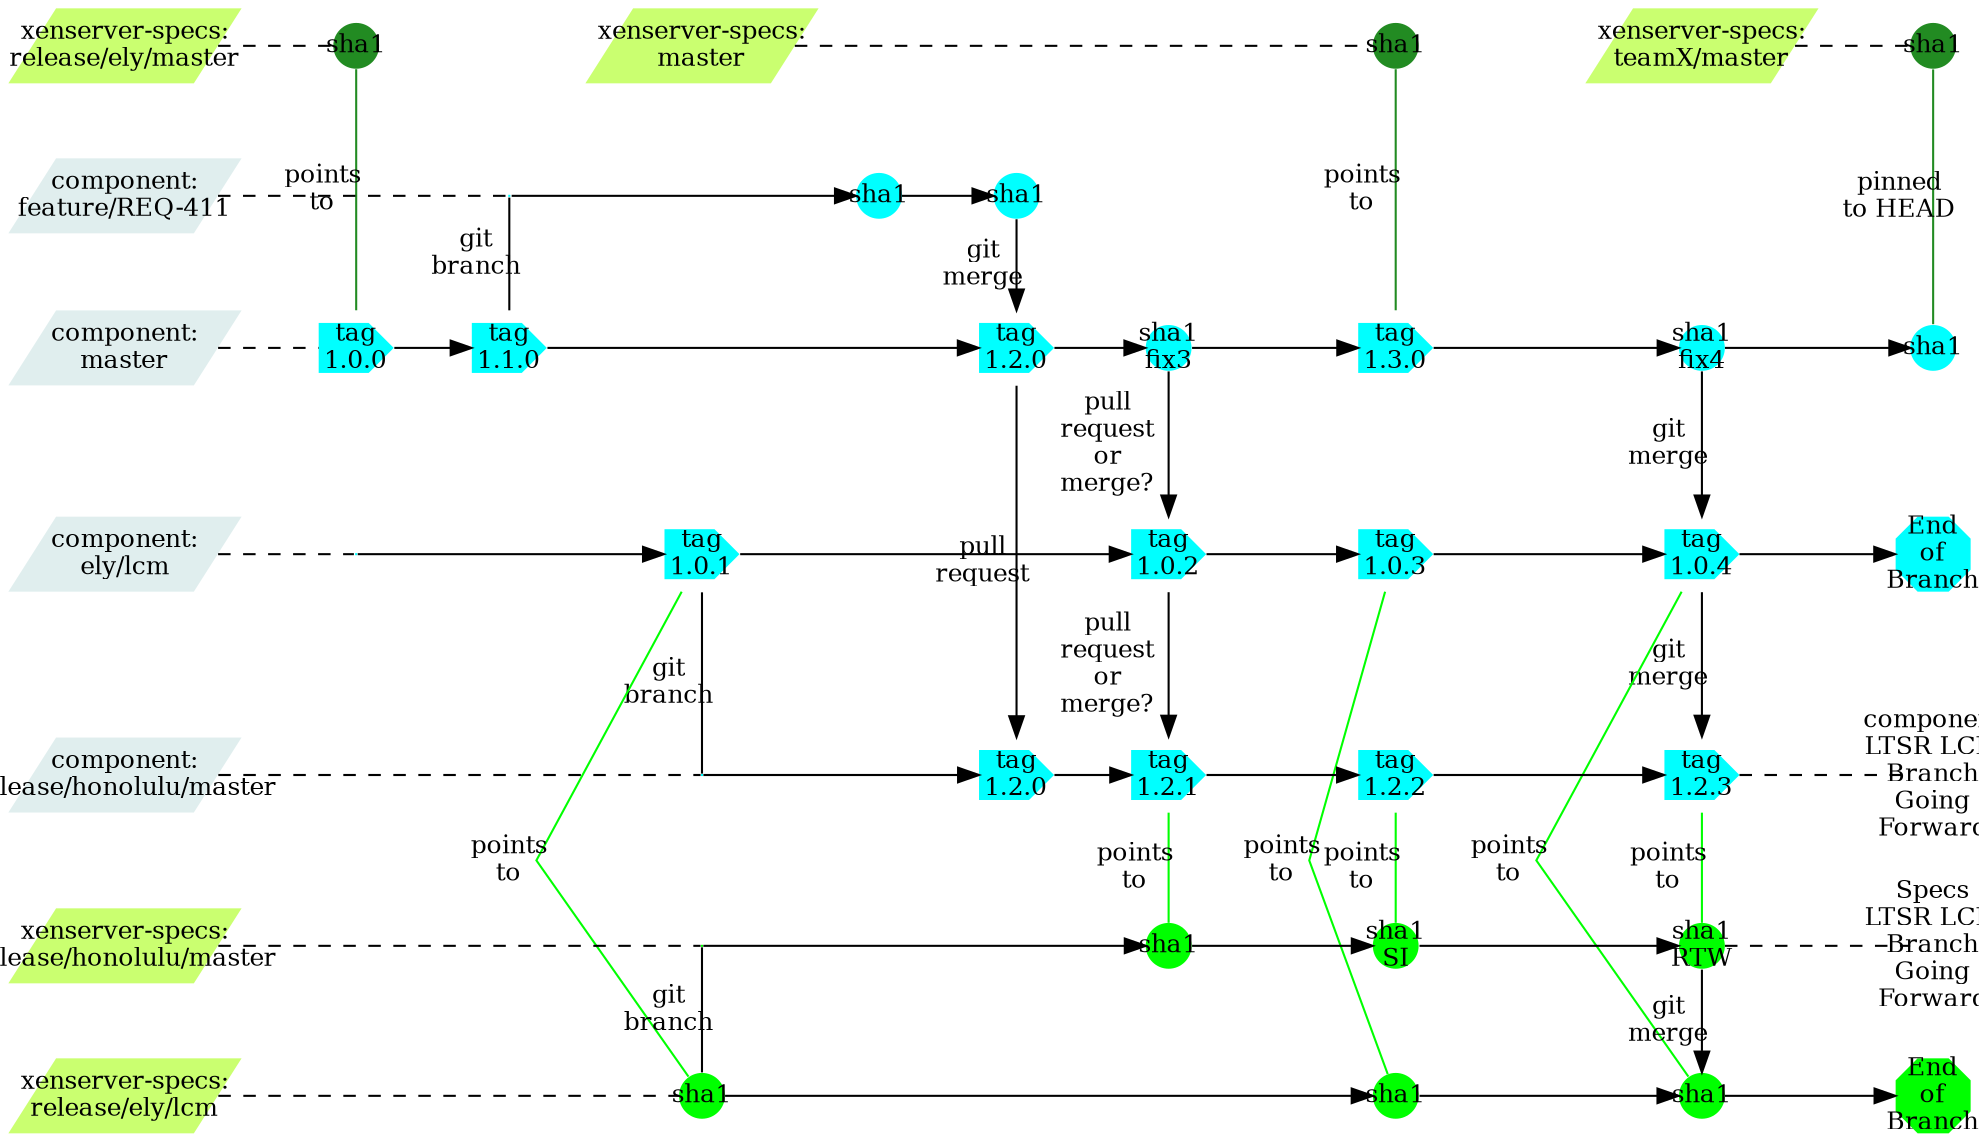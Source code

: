 strict digraph g{
rankdir="LR";
//nodesep=0.5;
//ranksep=0.25;
splines=line;
forcelabels=false;

// general
node [style=filled, color="black", fontcolor="black", font="Consolas", fontsize="12pt",fixedsize=false,penwidth=0];
edge [style=filled, color="black", fontcolor="black", font="Consolas", fontsize="12pt"];

// tags
//node [shape=circle,width=0, height=0, margin="0.05"];
node [width=0.3, height=0.3, fixedsize=true, shape=circle,penwidth=0]
node [fillcolor=forestgreen];
xsm1 [label="sha1"];
xstx [label="sha1"];
xsre [label="sha1"];
node [fillcolor="cyan"];
cma1 [shape=cds,width=0.5, height=0.5,label="tag\n1.0.0"];
//node [width=0.3, height=0.3, fixedsize=true, shape=circle,penwidth=0]
//cma2 [label="sha1\nfix1"];
//cma3 [label="sha1\nfix2"];
cma4 [shape=cds,width=0.5, height=0.5,label="tag\n1.1.0"];
cma5 [shape=cds,width=0.5, height=0.5,label="tag\n1.2.0"];
cma6 [label="sha1\nfix3"];
cma7 [shape=cds,width=0.5, height=0.5,label="tag\n1.3.0"];
cma8 [label="sha1\nfix4"];
cma9 [label="sha1"];
clcm1 [width=0, height=0,shape=none,label=""];
//clcm1a [label="sha1"];
//clcm1b [label="sha1"];
clcm2 [shape=cds,width=0.5, height=0.5,label="tag\n1.0.1"];
clcm3 [shape=cds,width=0.5, height=0.5,label="tag\n1.0.2"];
clcm4 [shape=cds,width=0.5, height=0.5,label="tag\n1.0.3"];
clcm5 [shape=cds,width=0.5, height=0.5,label="tag\n1.0.4"];
clcm6 [shape=octagon,width=0.5, height=0.5,label="End\nof\nBranch"];
cf1 [width=0, height=0,shape=none,label=""];
cf2 [label="sha1"];
cf3 [label="sha1"];
ch1 [width=0, height=0,shape=none,label=""];
ch2 [shape=cds,width=0.5, height=0.5,label="tag\n1.2.0"];
ch3 [shape=cds,width=0.5, height=0.5,label="tag\n1.2.1"];
ch4 [shape=cds,width=0.5, height=0.5,label="tag\n1.2.2"];
ch5 [shape=cds,width=0.5, height=0.5,label="tag\n1.2.3"];
ch6 [shape=plaintext,fillcolor=none,label="component\nLTSR LCM\nBranch\nGoing\nForward"];
node [fillcolor="green"];
node [shape=circle];
xsh0 [width=0, height=0,shape=none,label=""];
xsh1 [label="sha1"];
xsh2 [label="sha1\nSI"];
xsh3 [label="sha1\nRTW"];
xsh4 [shape=plaintext,fillcolor=none,label="Specs\nLTSR LCM\nBranch\nGoing\nForward"];
xlcm0 [label="sha1"];
xlcm1 [label="sha1"];
xlcm2 [label="sha1"];
xlcm3 [shape=octagon,width=0.5, height=0.5,label="End\nof\nBranch"];
// branch names
node [width=1.5, height=0.5,shape=parallelogram,penwidth=0]
//node [color="#b0b0b0", style=dashed, arrowhead=none,fixedsize=false, penwidth=0, fillcolor=none, shape=none, width=0, height=0, margin="0.05"];
XenserverSpecsTeamX[label="xenserver-specs:\nteamX/master",fillcolor="darkolivegreen1"];
XenserverSpecsRelEly[label="xenserver-specs:\nrelease/ely/master",fillcolor="darkolivegreen1"];
XenserverSpecsMaster[label="xenserver-specs:\nmaster",fillcolor="darkolivegreen1"];
ComponentFeat[label="component:\nfeature/REQ-411",fillcolor="azure2"];
ComponentMaster[label="component:\nmaster",fillcolor="azure2"];
ComponentLCM[label="component:\nely/lcm",fillcolor="azure2"];
ComponentHonolulu[label="component:\nrelease/honolulu/master",fillcolor="azure2"];
XSSpecsHonolulu[label="xenserver-specs:\nrelease/honolulu/master",fillcolor="darkolivegreen1"];
XSSpecsLCM[label="xenserver-specs:\nrelease/ely/lcm",fillcolor="darkolivegreen1"];

//graph
subgraph{
node [color="#b0b0b0", style=dashed, arrowhead=none];
edge [style="invis"];
rank=same;
XenserverSpecsRelEly -> ComponentFeat -> ComponentMaster -> ComponentLCM -> ComponentHonolulu -> XSSpecsHonolulu  -> XSSpecsLCM;
}
//edge [color="#b0b0b0", style=dashed, arrowhead=none ];
edge [style=dashed, arrowhead=none ,weight=100];
XenserverSpecsRelEly -> xsre;
xsre -> XenserverSpecsMaster [style="invis"];
XenserverSpecsMaster -> xsm1;
xsm1 -> XenserverSpecsTeamX [style="invis"];
XenserverSpecsTeamX -> xstx;
ComponentFeat -> cf1;
ComponentMaster -> cma1;
ComponentLCM -> clcm1;
XSSpecsHonolulu -> xsh0;
XSSpecsLCM -> xlcm0;
ComponentHonolulu -> ch1;
edge [style=filled, arrowhead=normal];
cf1 -> cf2 -> cf3;
cma1 -> cma4 -> cma5 -> cma6 -> cma7 -> cma8 -> cma9;
clcm1 -> clcm2 -> clcm3 -> clcm4 -> clcm5 -> clcm6;
ch1 -> ch2 -> ch3 -> ch4 -> ch5 ->ch6;
ch5 ->ch6 [style=dashed, arrowhead=none];
xsh0 -> xsh1 -> xsh2 -> xsh3;
xsh3 -> xsh4 [style=dashed, arrowhead=none];
xlcm0 -> xlcm1 -> xlcm2 ->xlcm3;
//Xenserver specs - master, release pointers
edge [style=filled, arrowhead=none , weight=1;label="points\nto",color=forestgreen];
subgraph{rank=same;xsre -> cma1;}
subgraph{rank=same;xsm1 -> cma7;}
subgraph{rank=same;xstx -> cma9 [label="pinned\nto HEAD"];}

//Pull requests
subgraph{rank=same;cf1 -> cma4 [color=black,arrowhead=none,label="git\nbranch"];}
subgraph{rank=same;cf3 -> cma5 [color=black,arrowhead=normal,label="git\nmerge"];}
edge [style=filled, arrowhead=normal,color=black];
subgraph{rank=same;
cma6 -> clcm3 [label="pull\nrequest\nor\nmerge?"];
clcm3 -> ch3 [label="pull\nrequest\nor\nmerge?"];}
subgraph{rank=same;clcm2 -> ch1 [arrowhead=none,label="git\nbranch"];}
subgraph{rank=same;xsh0 -> xlcm0  [arrowhead=none,label="git\nbranch"];}
subgraph{rank=same;ch3 -> xsh1 [arrowhead=none ,label="points\nto",color=green];}
subgraph{rank=same;ch4 -> xsh2 [arrowhead=none ,label="points\nto",color=green];}
subgraph{
rank=same;
cma8 -> clcm5 [arrowhead=normal,label="git\nmerge"];
clcm5 -> ch5 [arrowhead=normal,label="git\nmerge"];
ch5 -> xsh3 [arrowhead=none ,label="points\nto",color=green];
xsh3 -> xlcm2 [label="git\nmerge"];}
subgraph{rank=same;cma5 -> ch2 [label="pull\nrequest"];}
subgraph{rank=same;clcm2 -> xlcm0 [arrowhead=none ,label="points\nto",color=green];}
subgraph{rank=same;clcm4 -> xlcm1 [arrowhead=none ,label="points\nto",color=green];}
subgraph{rank=same;clcm5 -> xlcm2 [arrowhead=none ,label="points\nto",color=green];}
}
